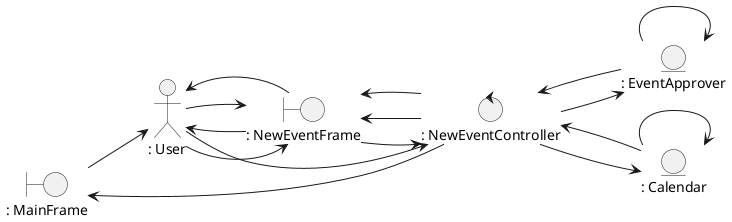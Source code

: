 @startuml uc4_createEvent

left to right direction

actor ": User" as user
boundary ": NewEventFrame" as vis
boundary ": MainFrame" as main
entity ": EventApprover" as mod
entity ": Calendar" as cal
control ": NewEventController" as con

user --> vis
vis --> user 
user --> vis 
vis --> con 
user --> con 
con --> mod
mod --> mod
mod --> con
con --> cal
cal --> cal
cal --> con 
con --> vis
con --> vis 
vis --> user
con -up-> main
main --> user 

@enduml